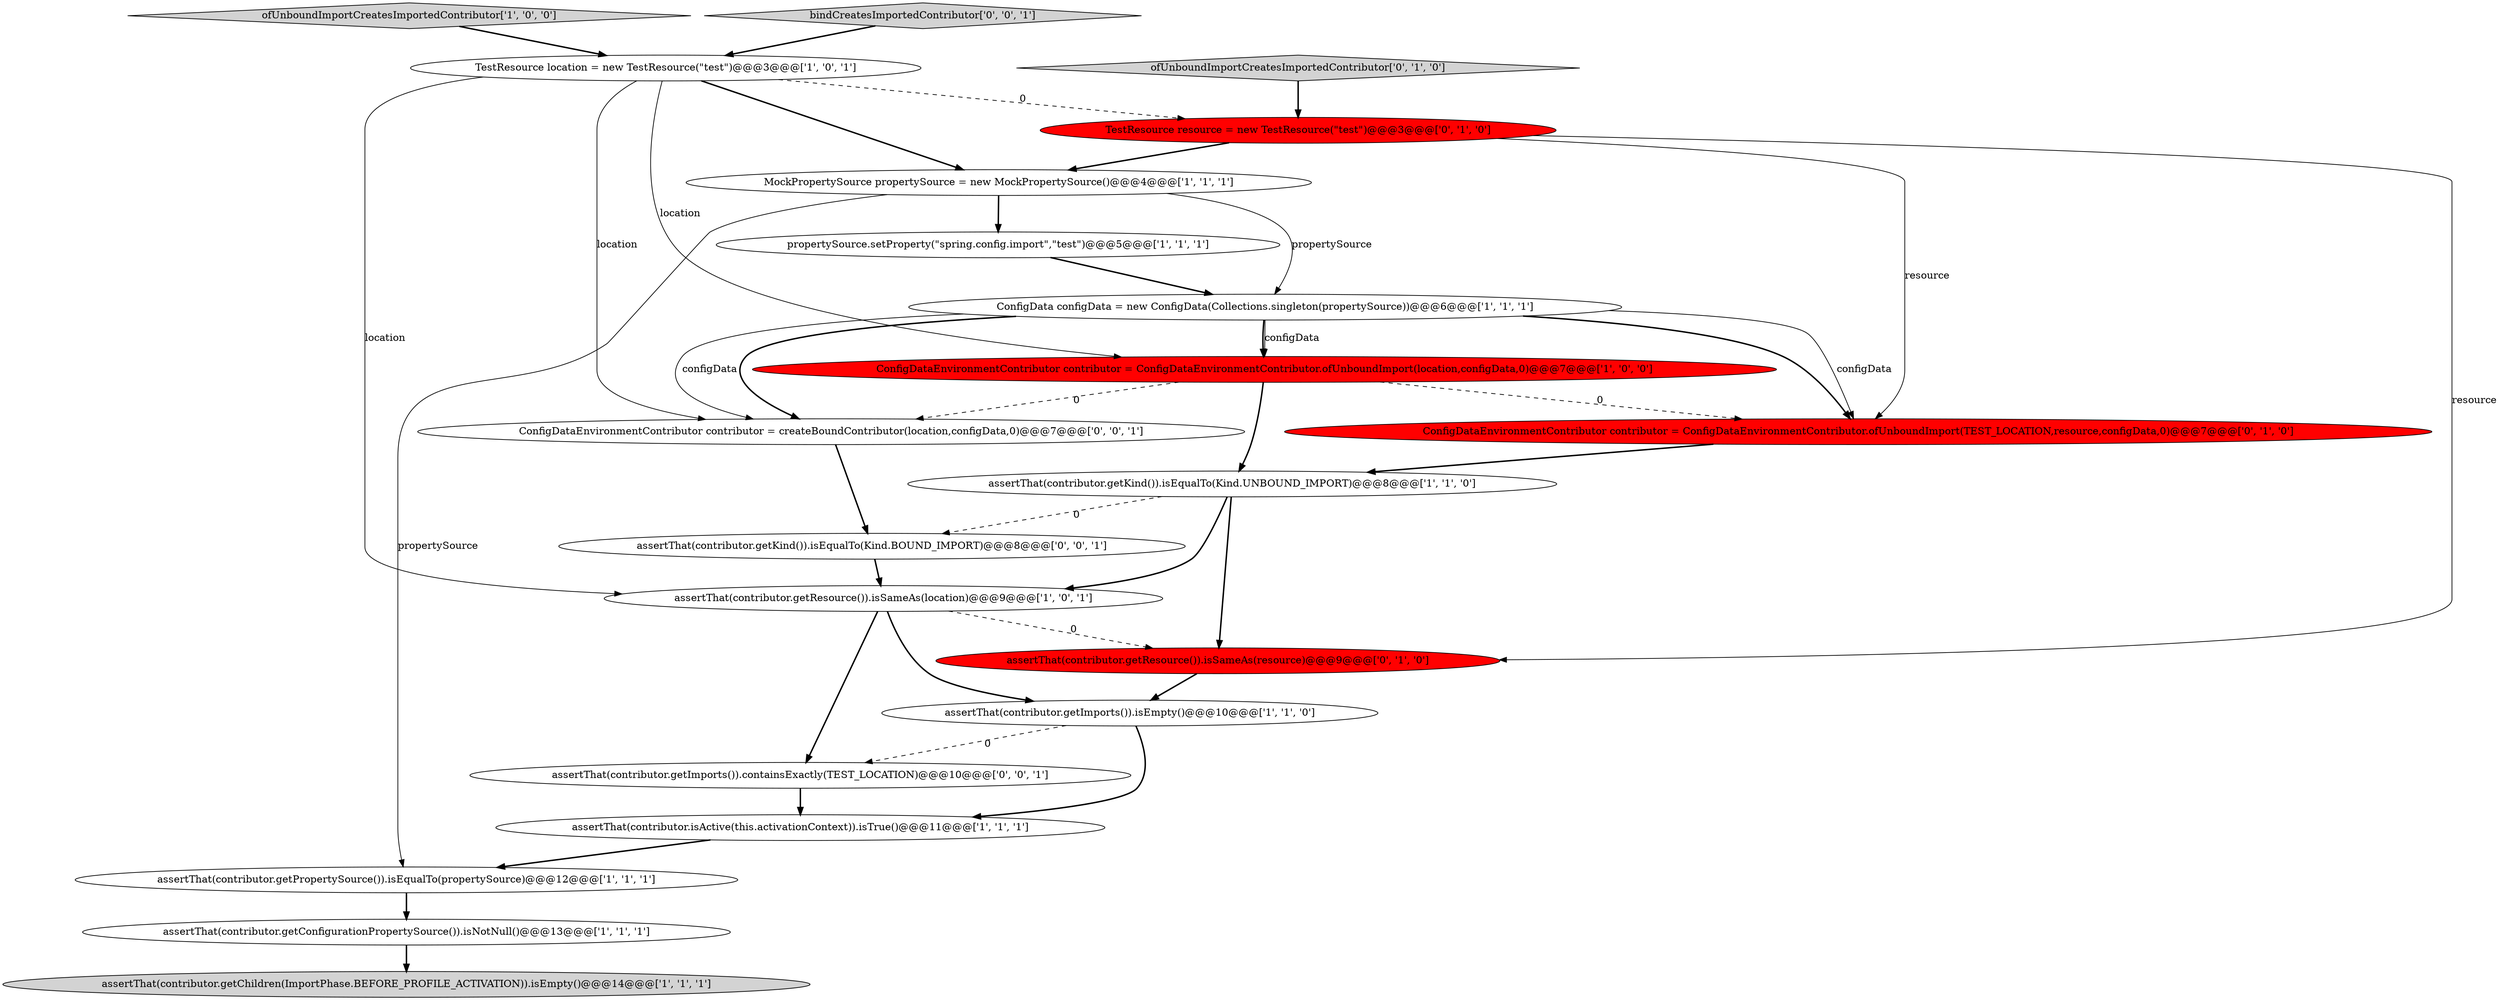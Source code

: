 digraph {
20 [style = filled, label = "ConfigDataEnvironmentContributor contributor = createBoundContributor(location,configData,0)@@@7@@@['0', '0', '1']", fillcolor = white, shape = ellipse image = "AAA0AAABBB3BBB"];
10 [style = filled, label = "assertThat(contributor.getKind()).isEqualTo(Kind.UNBOUND_IMPORT)@@@8@@@['1', '1', '0']", fillcolor = white, shape = ellipse image = "AAA0AAABBB1BBB"];
4 [style = filled, label = "propertySource.setProperty(\"spring.config.import\",\"test\")@@@5@@@['1', '1', '1']", fillcolor = white, shape = ellipse image = "AAA0AAABBB1BBB"];
5 [style = filled, label = "assertThat(contributor.getChildren(ImportPhase.BEFORE_PROFILE_ACTIVATION)).isEmpty()@@@14@@@['1', '1', '1']", fillcolor = lightgray, shape = ellipse image = "AAA0AAABBB1BBB"];
15 [style = filled, label = "assertThat(contributor.getResource()).isSameAs(resource)@@@9@@@['0', '1', '0']", fillcolor = red, shape = ellipse image = "AAA1AAABBB2BBB"];
0 [style = filled, label = "assertThat(contributor.getImports()).isEmpty()@@@10@@@['1', '1', '0']", fillcolor = white, shape = ellipse image = "AAA0AAABBB1BBB"];
18 [style = filled, label = "assertThat(contributor.getImports()).containsExactly(TEST_LOCATION)@@@10@@@['0', '0', '1']", fillcolor = white, shape = ellipse image = "AAA0AAABBB3BBB"];
19 [style = filled, label = "assertThat(contributor.getKind()).isEqualTo(Kind.BOUND_IMPORT)@@@8@@@['0', '0', '1']", fillcolor = white, shape = ellipse image = "AAA0AAABBB3BBB"];
11 [style = filled, label = "assertThat(contributor.getResource()).isSameAs(location)@@@9@@@['1', '0', '1']", fillcolor = white, shape = ellipse image = "AAA0AAABBB1BBB"];
2 [style = filled, label = "TestResource location = new TestResource(\"test\")@@@3@@@['1', '0', '1']", fillcolor = white, shape = ellipse image = "AAA0AAABBB1BBB"];
6 [style = filled, label = "ConfigData configData = new ConfigData(Collections.singleton(propertySource))@@@6@@@['1', '1', '1']", fillcolor = white, shape = ellipse image = "AAA0AAABBB1BBB"];
8 [style = filled, label = "assertThat(contributor.getConfigurationPropertySource()).isNotNull()@@@13@@@['1', '1', '1']", fillcolor = white, shape = ellipse image = "AAA0AAABBB1BBB"];
13 [style = filled, label = "ConfigDataEnvironmentContributor contributor = ConfigDataEnvironmentContributor.ofUnboundImport(TEST_LOCATION,resource,configData,0)@@@7@@@['0', '1', '0']", fillcolor = red, shape = ellipse image = "AAA1AAABBB2BBB"];
16 [style = filled, label = "ofUnboundImportCreatesImportedContributor['0', '1', '0']", fillcolor = lightgray, shape = diamond image = "AAA0AAABBB2BBB"];
1 [style = filled, label = "ConfigDataEnvironmentContributor contributor = ConfigDataEnvironmentContributor.ofUnboundImport(location,configData,0)@@@7@@@['1', '0', '0']", fillcolor = red, shape = ellipse image = "AAA1AAABBB1BBB"];
14 [style = filled, label = "TestResource resource = new TestResource(\"test\")@@@3@@@['0', '1', '0']", fillcolor = red, shape = ellipse image = "AAA1AAABBB2BBB"];
7 [style = filled, label = "MockPropertySource propertySource = new MockPropertySource()@@@4@@@['1', '1', '1']", fillcolor = white, shape = ellipse image = "AAA0AAABBB1BBB"];
9 [style = filled, label = "ofUnboundImportCreatesImportedContributor['1', '0', '0']", fillcolor = lightgray, shape = diamond image = "AAA0AAABBB1BBB"];
17 [style = filled, label = "bindCreatesImportedContributor['0', '0', '1']", fillcolor = lightgray, shape = diamond image = "AAA0AAABBB3BBB"];
12 [style = filled, label = "assertThat(contributor.getPropertySource()).isEqualTo(propertySource)@@@12@@@['1', '1', '1']", fillcolor = white, shape = ellipse image = "AAA0AAABBB1BBB"];
3 [style = filled, label = "assertThat(contributor.isActive(this.activationContext)).isTrue()@@@11@@@['1', '1', '1']", fillcolor = white, shape = ellipse image = "AAA0AAABBB1BBB"];
0->3 [style = bold, label=""];
13->10 [style = bold, label=""];
18->3 [style = bold, label=""];
7->12 [style = solid, label="propertySource"];
10->15 [style = bold, label=""];
14->15 [style = solid, label="resource"];
2->20 [style = solid, label="location"];
4->6 [style = bold, label=""];
9->2 [style = bold, label=""];
6->13 [style = solid, label="configData"];
11->15 [style = dashed, label="0"];
10->19 [style = dashed, label="0"];
7->6 [style = solid, label="propertySource"];
19->11 [style = bold, label=""];
2->11 [style = solid, label="location"];
7->4 [style = bold, label=""];
3->12 [style = bold, label=""];
14->13 [style = solid, label="resource"];
6->1 [style = solid, label="configData"];
11->18 [style = bold, label=""];
14->7 [style = bold, label=""];
1->13 [style = dashed, label="0"];
1->20 [style = dashed, label="0"];
6->20 [style = bold, label=""];
6->1 [style = bold, label=""];
11->0 [style = bold, label=""];
2->14 [style = dashed, label="0"];
8->5 [style = bold, label=""];
17->2 [style = bold, label=""];
12->8 [style = bold, label=""];
15->0 [style = bold, label=""];
6->13 [style = bold, label=""];
2->1 [style = solid, label="location"];
6->20 [style = solid, label="configData"];
0->18 [style = dashed, label="0"];
16->14 [style = bold, label=""];
2->7 [style = bold, label=""];
20->19 [style = bold, label=""];
1->10 [style = bold, label=""];
10->11 [style = bold, label=""];
}
